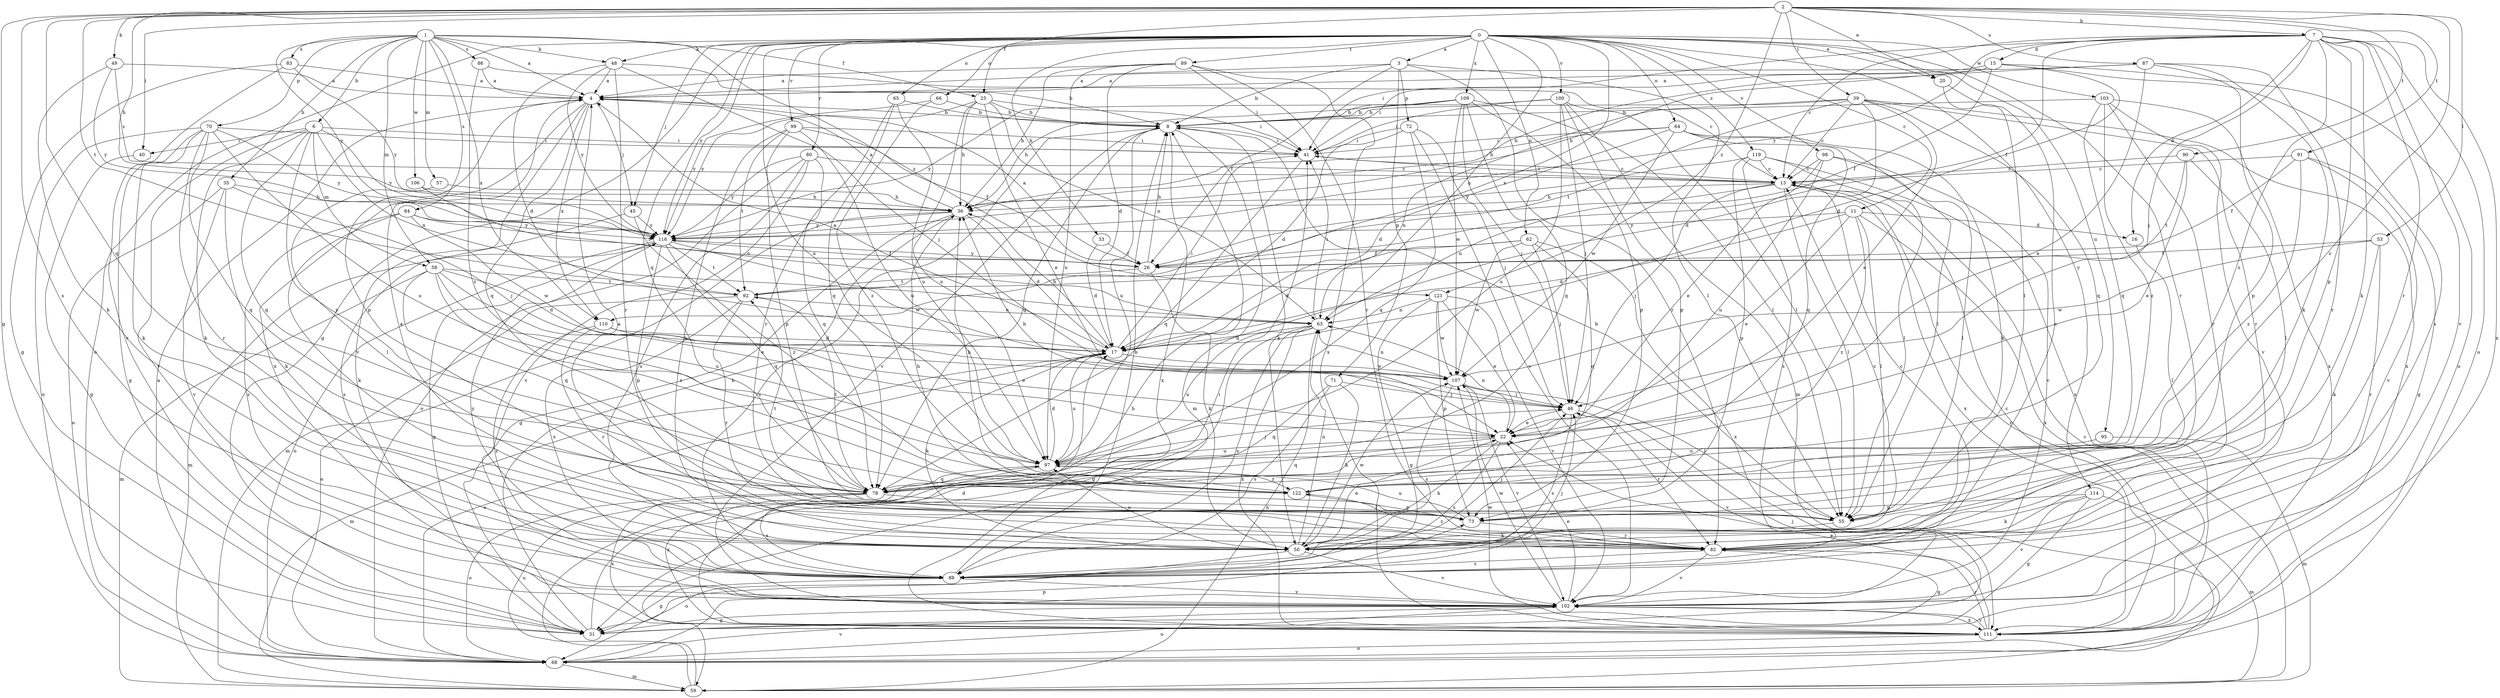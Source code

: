 strict digraph  {
0;
1;
2;
3;
4;
6;
7;
8;
11;
13;
15;
16;
17;
20;
22;
25;
26;
31;
33;
35;
36;
39;
40;
41;
45;
46;
48;
49;
50;
53;
55;
57;
58;
59;
62;
63;
64;
65;
66;
68;
70;
71;
72;
73;
78;
80;
82;
83;
84;
86;
87;
88;
89;
90;
91;
92;
95;
97;
98;
99;
100;
102;
103;
106;
107;
109;
110;
111;
114;
116;
119;
121;
122;
0 -> 3  [label=a];
0 -> 11  [label=c];
0 -> 20  [label=e];
0 -> 31  [label=g];
0 -> 33  [label=h];
0 -> 45  [label=j];
0 -> 48  [label=k];
0 -> 62  [label=n];
0 -> 63  [label=n];
0 -> 64  [label=o];
0 -> 65  [label=o];
0 -> 66  [label=o];
0 -> 68  [label=o];
0 -> 78  [label=q];
0 -> 80  [label=r];
0 -> 82  [label=r];
0 -> 89  [label=t];
0 -> 95  [label=u];
0 -> 97  [label=u];
0 -> 98  [label=v];
0 -> 99  [label=v];
0 -> 100  [label=v];
0 -> 103  [label=w];
0 -> 109  [label=x];
0 -> 110  [label=x];
0 -> 114  [label=y];
0 -> 116  [label=y];
0 -> 119  [label=z];
1 -> 4  [label=a];
1 -> 6  [label=b];
1 -> 25  [label=f];
1 -> 35  [label=h];
1 -> 48  [label=k];
1 -> 57  [label=m];
1 -> 58  [label=m];
1 -> 70  [label=p];
1 -> 83  [label=s];
1 -> 84  [label=s];
1 -> 86  [label=s];
1 -> 106  [label=w];
1 -> 110  [label=x];
1 -> 116  [label=y];
1 -> 121  [label=z];
2 -> 7  [label=b];
2 -> 20  [label=e];
2 -> 25  [label=f];
2 -> 31  [label=g];
2 -> 36  [label=h];
2 -> 39  [label=i];
2 -> 40  [label=i];
2 -> 49  [label=k];
2 -> 53  [label=l];
2 -> 78  [label=q];
2 -> 87  [label=s];
2 -> 88  [label=s];
2 -> 90  [label=t];
2 -> 91  [label=t];
2 -> 92  [label=t];
2 -> 121  [label=z];
2 -> 122  [label=z];
3 -> 4  [label=a];
3 -> 8  [label=b];
3 -> 26  [label=f];
3 -> 55  [label=l];
3 -> 71  [label=p];
3 -> 72  [label=p];
3 -> 82  [label=r];
4 -> 8  [label=b];
4 -> 45  [label=j];
4 -> 73  [label=p];
4 -> 78  [label=q];
4 -> 102  [label=v];
4 -> 110  [label=x];
4 -> 111  [label=x];
6 -> 40  [label=i];
6 -> 41  [label=i];
6 -> 50  [label=k];
6 -> 58  [label=m];
6 -> 63  [label=n];
6 -> 78  [label=q];
6 -> 102  [label=v];
6 -> 116  [label=y];
6 -> 122  [label=z];
7 -> 13  [label=c];
7 -> 15  [label=d];
7 -> 16  [label=d];
7 -> 26  [label=f];
7 -> 41  [label=i];
7 -> 46  [label=j];
7 -> 50  [label=k];
7 -> 68  [label=o];
7 -> 73  [label=p];
7 -> 82  [label=r];
7 -> 102  [label=v];
7 -> 111  [label=x];
7 -> 116  [label=y];
7 -> 122  [label=z];
8 -> 41  [label=i];
8 -> 50  [label=k];
8 -> 59  [label=m];
8 -> 78  [label=q];
8 -> 97  [label=u];
8 -> 102  [label=v];
8 -> 111  [label=x];
11 -> 16  [label=d];
11 -> 17  [label=d];
11 -> 22  [label=e];
11 -> 55  [label=l];
11 -> 111  [label=x];
11 -> 116  [label=y];
11 -> 122  [label=z];
13 -> 36  [label=h];
13 -> 41  [label=i];
13 -> 46  [label=j];
13 -> 55  [label=l];
13 -> 63  [label=n];
13 -> 111  [label=x];
15 -> 4  [label=a];
15 -> 17  [label=d];
15 -> 26  [label=f];
15 -> 36  [label=h];
15 -> 41  [label=i];
15 -> 68  [label=o];
15 -> 88  [label=s];
16 -> 55  [label=l];
17 -> 4  [label=a];
17 -> 36  [label=h];
17 -> 41  [label=i];
17 -> 50  [label=k];
17 -> 59  [label=m];
17 -> 68  [label=o];
17 -> 97  [label=u];
17 -> 107  [label=w];
20 -> 55  [label=l];
20 -> 88  [label=s];
22 -> 36  [label=h];
22 -> 50  [label=k];
22 -> 63  [label=n];
22 -> 78  [label=q];
22 -> 88  [label=s];
22 -> 97  [label=u];
25 -> 8  [label=b];
25 -> 22  [label=e];
25 -> 36  [label=h];
25 -> 41  [label=i];
25 -> 63  [label=n];
25 -> 97  [label=u];
25 -> 116  [label=y];
26 -> 4  [label=a];
26 -> 8  [label=b];
26 -> 50  [label=k];
26 -> 92  [label=t];
26 -> 116  [label=y];
31 -> 8  [label=b];
31 -> 41  [label=i];
31 -> 46  [label=j];
33 -> 17  [label=d];
33 -> 26  [label=f];
35 -> 36  [label=h];
35 -> 46  [label=j];
35 -> 50  [label=k];
35 -> 68  [label=o];
35 -> 102  [label=v];
36 -> 4  [label=a];
36 -> 17  [label=d];
36 -> 31  [label=g];
36 -> 59  [label=m];
36 -> 88  [label=s];
36 -> 116  [label=y];
39 -> 8  [label=b];
39 -> 13  [label=c];
39 -> 17  [label=d];
39 -> 22  [label=e];
39 -> 36  [label=h];
39 -> 78  [label=q];
39 -> 82  [label=r];
39 -> 92  [label=t];
39 -> 111  [label=x];
40 -> 31  [label=g];
41 -> 13  [label=c];
41 -> 78  [label=q];
45 -> 88  [label=s];
45 -> 116  [label=y];
45 -> 122  [label=z];
46 -> 22  [label=e];
46 -> 82  [label=r];
46 -> 88  [label=s];
46 -> 102  [label=v];
48 -> 4  [label=a];
48 -> 8  [label=b];
48 -> 17  [label=d];
48 -> 46  [label=j];
48 -> 82  [label=r];
48 -> 116  [label=y];
49 -> 4  [label=a];
49 -> 13  [label=c];
49 -> 50  [label=k];
49 -> 116  [label=y];
50 -> 4  [label=a];
50 -> 13  [label=c];
50 -> 22  [label=e];
50 -> 46  [label=j];
50 -> 63  [label=n];
50 -> 68  [label=o];
50 -> 97  [label=u];
50 -> 102  [label=v];
50 -> 107  [label=w];
53 -> 26  [label=f];
53 -> 50  [label=k];
53 -> 82  [label=r];
53 -> 107  [label=w];
55 -> 8  [label=b];
55 -> 36  [label=h];
55 -> 50  [label=k];
57 -> 36  [label=h];
57 -> 55  [label=l];
58 -> 17  [label=d];
58 -> 22  [label=e];
58 -> 59  [label=m];
58 -> 78  [label=q];
58 -> 92  [label=t];
58 -> 97  [label=u];
58 -> 122  [label=z];
59 -> 8  [label=b];
59 -> 13  [label=c];
59 -> 63  [label=n];
59 -> 97  [label=u];
62 -> 17  [label=d];
62 -> 26  [label=f];
62 -> 46  [label=j];
62 -> 78  [label=q];
62 -> 107  [label=w];
62 -> 111  [label=x];
63 -> 17  [label=d];
63 -> 31  [label=g];
63 -> 41  [label=i];
63 -> 88  [label=s];
63 -> 97  [label=u];
63 -> 111  [label=x];
64 -> 17  [label=d];
64 -> 41  [label=i];
64 -> 50  [label=k];
64 -> 55  [label=l];
64 -> 63  [label=n];
64 -> 78  [label=q];
64 -> 107  [label=w];
65 -> 8  [label=b];
65 -> 78  [label=q];
65 -> 82  [label=r];
65 -> 97  [label=u];
66 -> 8  [label=b];
66 -> 116  [label=y];
66 -> 122  [label=z];
68 -> 4  [label=a];
68 -> 13  [label=c];
68 -> 59  [label=m];
68 -> 73  [label=p];
68 -> 102  [label=v];
70 -> 31  [label=g];
70 -> 41  [label=i];
70 -> 50  [label=k];
70 -> 68  [label=o];
70 -> 78  [label=q];
70 -> 82  [label=r];
70 -> 97  [label=u];
70 -> 116  [label=y];
71 -> 46  [label=j];
71 -> 50  [label=k];
71 -> 78  [label=q];
71 -> 88  [label=s];
72 -> 17  [label=d];
72 -> 41  [label=i];
72 -> 46  [label=j];
72 -> 78  [label=q];
72 -> 102  [label=v];
73 -> 82  [label=r];
73 -> 92  [label=t];
73 -> 97  [label=u];
78 -> 55  [label=l];
78 -> 68  [label=o];
78 -> 88  [label=s];
78 -> 92  [label=t];
78 -> 111  [label=x];
80 -> 13  [label=c];
80 -> 68  [label=o];
80 -> 78  [label=q];
80 -> 88  [label=s];
80 -> 102  [label=v];
80 -> 116  [label=y];
82 -> 4  [label=a];
82 -> 13  [label=c];
82 -> 31  [label=g];
82 -> 88  [label=s];
82 -> 102  [label=v];
82 -> 122  [label=z];
83 -> 4  [label=a];
83 -> 31  [label=g];
83 -> 102  [label=v];
83 -> 116  [label=y];
84 -> 26  [label=f];
84 -> 50  [label=k];
84 -> 88  [label=s];
84 -> 107  [label=w];
84 -> 116  [label=y];
86 -> 4  [label=a];
86 -> 13  [label=c];
86 -> 122  [label=z];
87 -> 4  [label=a];
87 -> 22  [label=e];
87 -> 36  [label=h];
87 -> 50  [label=k];
87 -> 73  [label=p];
87 -> 82  [label=r];
88 -> 8  [label=b];
88 -> 31  [label=g];
88 -> 46  [label=j];
88 -> 102  [label=v];
88 -> 116  [label=y];
89 -> 4  [label=a];
89 -> 17  [label=d];
89 -> 36  [label=h];
89 -> 41  [label=i];
89 -> 82  [label=r];
89 -> 97  [label=u];
89 -> 111  [label=x];
90 -> 13  [label=c];
90 -> 22  [label=e];
90 -> 55  [label=l];
90 -> 92  [label=t];
91 -> 13  [label=c];
91 -> 26  [label=f];
91 -> 31  [label=g];
91 -> 102  [label=v];
91 -> 122  [label=z];
92 -> 63  [label=n];
92 -> 68  [label=o];
92 -> 82  [label=r];
92 -> 88  [label=s];
95 -> 59  [label=m];
95 -> 97  [label=u];
97 -> 17  [label=d];
97 -> 46  [label=j];
97 -> 78  [label=q];
97 -> 111  [label=x];
97 -> 122  [label=z];
98 -> 13  [label=c];
98 -> 22  [label=e];
98 -> 55  [label=l];
98 -> 97  [label=u];
98 -> 102  [label=v];
99 -> 26  [label=f];
99 -> 41  [label=i];
99 -> 50  [label=k];
99 -> 73  [label=p];
99 -> 92  [label=t];
99 -> 97  [label=u];
100 -> 8  [label=b];
100 -> 41  [label=i];
100 -> 46  [label=j];
100 -> 55  [label=l];
100 -> 59  [label=m];
100 -> 73  [label=p];
100 -> 97  [label=u];
102 -> 22  [label=e];
102 -> 31  [label=g];
102 -> 68  [label=o];
102 -> 107  [label=w];
102 -> 111  [label=x];
103 -> 8  [label=b];
103 -> 78  [label=q];
103 -> 82  [label=r];
103 -> 102  [label=v];
103 -> 111  [label=x];
103 -> 122  [label=z];
106 -> 36  [label=h];
106 -> 63  [label=n];
107 -> 46  [label=j];
107 -> 55  [label=l];
107 -> 63  [label=n];
107 -> 88  [label=s];
107 -> 102  [label=v];
109 -> 8  [label=b];
109 -> 36  [label=h];
109 -> 46  [label=j];
109 -> 55  [label=l];
109 -> 73  [label=p];
109 -> 78  [label=q];
109 -> 107  [label=w];
109 -> 116  [label=y];
110 -> 17  [label=d];
110 -> 22  [label=e];
110 -> 82  [label=r];
110 -> 88  [label=s];
111 -> 13  [label=c];
111 -> 17  [label=d];
111 -> 22  [label=e];
111 -> 68  [label=o];
111 -> 82  [label=r];
111 -> 102  [label=v];
111 -> 107  [label=w];
114 -> 31  [label=g];
114 -> 50  [label=k];
114 -> 59  [label=m];
114 -> 73  [label=p];
114 -> 102  [label=v];
116 -> 26  [label=f];
116 -> 31  [label=g];
116 -> 59  [label=m];
116 -> 68  [label=o];
116 -> 73  [label=p];
116 -> 78  [label=q];
116 -> 92  [label=t];
116 -> 107  [label=w];
119 -> 13  [label=c];
119 -> 55  [label=l];
119 -> 73  [label=p];
119 -> 88  [label=s];
119 -> 111  [label=x];
119 -> 116  [label=y];
121 -> 22  [label=e];
121 -> 31  [label=g];
121 -> 63  [label=n];
121 -> 73  [label=p];
121 -> 102  [label=v];
121 -> 107  [label=w];
122 -> 36  [label=h];
122 -> 73  [label=p];
}
